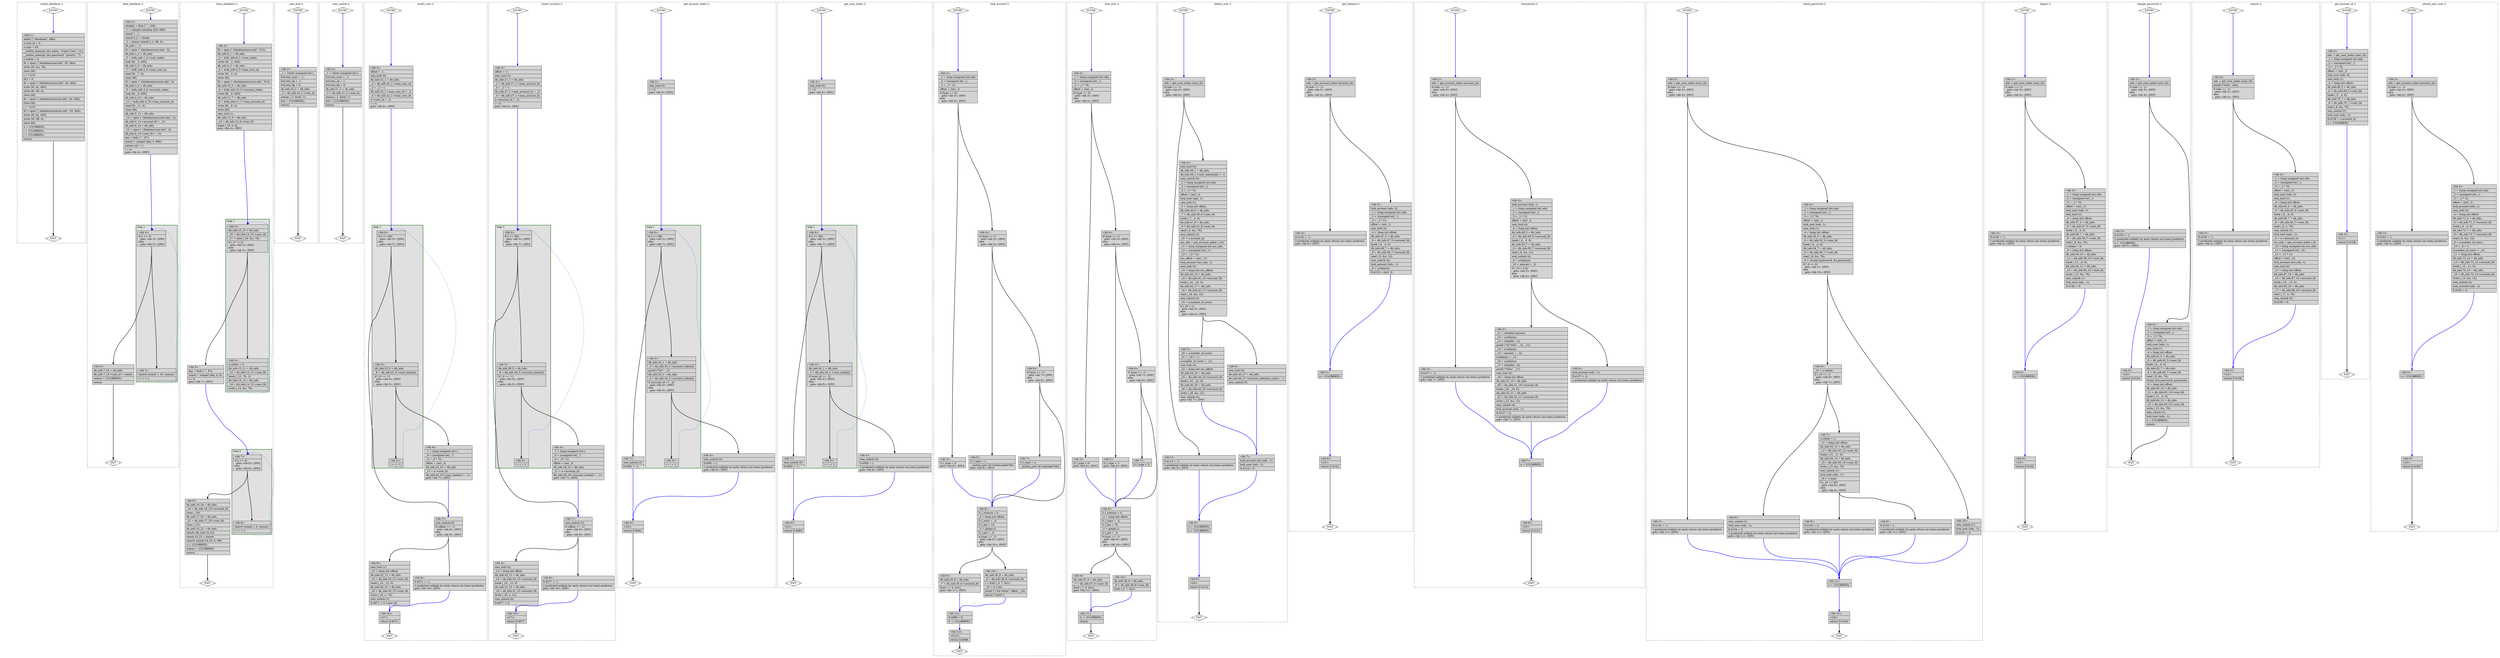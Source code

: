 digraph "database.c.012t.cfg" {
overlap=false;
subgraph "cluster_create_database" {
	style="dashed";
	color="black";
	label="create_database ()";
	fn_6_basic_block_0 [shape=Mdiamond,style=filled,fillcolor=white,label="ENTRY"];

	fn_6_basic_block_1 [shape=Mdiamond,style=filled,fillcolor=white,label="EXIT"];

	fn_6_basic_block_2 [shape=record,style=filled,fillcolor=lightgrey,label="{\<bb\ 2\>:\l\
|mkdir\ (\"./database\",\ 484);\l\
|u.user_id\ =\ 0;\l\
|u.type\ =\ 65;\l\
|__builtin_memcpy\ (&u.name,\ \"Super\ User\",\ 11);\l\
|__builtin_memcpy\ (&u.password,\ \"qwerty\",\ 7);\l\
|u.online\ =\ 0;\l\
|fd\ =\ open\ (\"./database/user.dat\",\ 65,\ 484);\l\
|write\ (fd,\ &u,\ 76);\l\
|close\ (fd);\l\
|i\ =\ *.LC0;\l\
|i[0]\ =\ 0;\l\
|fd\ =\ open\ (\"./database/user.ndx\",\ 65,\ 484);\l\
|write\ (fd,\ &i,\ 400);\l\
|write\ (fd,\ 0B,\ 4);\l\
|close\ (fd);\l\
|fd\ =\ open\ (\"./database/account.dat\",\ 64,\ 484);\l\
|close\ (fd);\l\
|j\ =\ *.LC0;\l\
|fd\ =\ open\ (\"./database/account.ndx\",\ 65,\ 484);\l\
|write\ (fd,\ &j,\ 400);\l\
|write\ (fd,\ 0B,\ 4);\l\
|close\ (fd);\l\
|u\ =\ \{CLOBBER\};\l\
|i\ =\ \{CLOBBER\};\l\
|j\ =\ \{CLOBBER\};\l\
|return;\l\
}"];

	fn_6_basic_block_0:s -> fn_6_basic_block_2:n [style="solid,bold",color=blue,weight=100,constraint=true];
	fn_6_basic_block_2:s -> fn_6_basic_block_1:n [style="solid,bold",color=black,weight=10,constraint=true];
	fn_6_basic_block_0:s -> fn_6_basic_block_1:n [style="invis",constraint=true];
}
subgraph "cluster_load_database" {
	style="dashed";
	color="black";
	label="load_database ()";
	subgraph cluster_7_1 {
	style="filled";
	color="darkgreen";
	fillcolor="grey88";
	label="loop 1";
	labeljust=l;
	penwidth=2;
	fn_7_basic_block_4 [shape=record,style=filled,fillcolor=lightgrey,label="{\<bb\ 4\>:\l\
|if\ (i\ \<=\ 3)\l\
\ \ goto\ \<bb\ 3\>;\ [INV]\l\
else\l\
\ \ goto\ \<bb\ 5\>;\ [INV]\l\
}"];

	fn_7_basic_block_3 [shape=record,style=filled,fillcolor=lightgrey,label="{\<bb\ 3\>:\l\
|semctl\ (semid,\ i,\ 16,\ semun);\l\
|i\ =\ i\ +\ 1;\l\
}"];

	}
	fn_7_basic_block_0 [shape=Mdiamond,style=filled,fillcolor=white,label="ENTRY"];

	fn_7_basic_block_1 [shape=Mdiamond,style=filled,fillcolor=white,label="EXIT"];

	fn_7_basic_block_2 [shape=record,style=filled,fillcolor=lightgrey,label="{\<bb\ 2\>:\l\
|shmkey\ =\ ftok\ (\".\",\ 109);\l\
|_1\ =\ shmget\ (shmkey,\ 820,\ 996);\l\
|shmid\ =\ _1;\l\
|shmid.0_2\ =\ shmid;\l\
|_3\ =\ shmat\ (shmid.0_2,\ 0B,\ 0);\l\
|db_info\ =\ _3;\l\
|fd\ =\ open\ (\"./database/user.ndx\",\ 0);\l\
|db_info.1_4\ =\ db_info;\l\
|_5\ =\ &db_info.1_4-\>user_index;\l\
|read\ (fd,\ _5,\ 400);\l\
|db_info.2_6\ =\ db_info;\l\
|_7\ =\ &db_info.2_6-\>max_user_id;\l\
|read\ (fd,\ _7,\ 4);\l\
|close\ (fd);\l\
|fd\ =\ open\ (\"./database/account.ndx\",\ 0);\l\
|db_info.3_8\ =\ db_info;\l\
|_9\ =\ &db_info.3_8-\>account_index;\l\
|read\ (fd,\ _9,\ 400);\l\
|db_info.4_10\ =\ db_info;\l\
|_11\ =\ &db_info.4_10-\>max_account_id;\l\
|read\ (fd,\ _11,\ 4);\l\
|close\ (fd);\l\
|db_info.5_12\ =\ db_info;\l\
|_13\ =\ open\ (\"./database/account.dat\",\ 2);\l\
|db_info.5_12-\>account_fd\ =\ _13;\l\
|db_info.6_14\ =\ db_info;\l\
|_15\ =\ open\ (\"./database/user.dat\",\ 2);\l\
|db_info.6_14-\>user_fd\ =\ _15;\l\
|key\ =\ ftok\ (\".\",\ 97);\l\
|semid\ =\ semget\ (key,\ 4,\ 996);\l\
|semun.val\ =\ 1;\l\
|i\ =\ 0;\l\
goto\ \<bb\ 4\>;\ [INV]\l\
}"];

	fn_7_basic_block_5 [shape=record,style=filled,fillcolor=lightgrey,label="{\<bb\ 5\>:\l\
|db_info.7_16\ =\ db_info;\l\
|db_info.7_16-\>sem_id\ =\ semid;\l\
|semun\ =\ \{CLOBBER\};\l\
|return;\l\
}"];

	fn_7_basic_block_0:s -> fn_7_basic_block_2:n [style="solid,bold",color=blue,weight=100,constraint=true];
	fn_7_basic_block_2:s -> fn_7_basic_block_4:n [style="solid,bold",color=blue,weight=100,constraint=true];
	fn_7_basic_block_3:s -> fn_7_basic_block_4:n [style="dotted,bold",color=blue,weight=10,constraint=false];
	fn_7_basic_block_4:s -> fn_7_basic_block_3:n [style="solid,bold",color=black,weight=10,constraint=true];
	fn_7_basic_block_4:s -> fn_7_basic_block_5:n [style="solid,bold",color=black,weight=10,constraint=true];
	fn_7_basic_block_5:s -> fn_7_basic_block_1:n [style="solid,bold",color=black,weight=10,constraint=true];
	fn_7_basic_block_0:s -> fn_7_basic_block_1:n [style="invis",constraint=true];
}
subgraph "cluster_close_database" {
	style="dashed";
	color="black";
	label="close_database ()";
	subgraph cluster_8_2 {
	style="filled";
	color="darkgreen";
	fillcolor="grey88";
	label="loop 2";
	labeljust=l;
	penwidth=2;
	fn_8_basic_block_7 [shape=record,style=filled,fillcolor=lightgrey,label="{\<bb\ 7\>:\l\
|if\ (i\ \<=\ 3)\l\
\ \ goto\ \<bb\ 6\>;\ [INV]\l\
else\l\
\ \ goto\ \<bb\ 8\>;\ [INV]\l\
}"];

	fn_8_basic_block_6 [shape=record,style=filled,fillcolor=lightgrey,label="{\<bb\ 6\>:\l\
|semctl\ (semid,\ i,\ 0,\ semun);\l\
|i\ =\ i\ +\ 1;\l\
}"];

	}
	subgraph cluster_8_1 {
	style="filled";
	color="darkgreen";
	fillcolor="grey88";
	label="loop 1";
	labeljust=l;
	penwidth=2;
	fn_8_basic_block_4 [shape=record,style=filled,fillcolor=lightgrey,label="{\<bb\ 4\>:\l\
|db_info.15_15\ =\ db_info;\l\
|_16\ =\ db_info.15_15-\>user_fd;\l\
|_17\ =\ read\ (_16,\ &u,\ 76);\l\
|if\ (_17\ !=\ 0)\l\
\ \ goto\ \<bb\ 3\>;\ [INV]\l\
else\l\
\ \ goto\ \<bb\ 5\>;\ [INV]\l\
}"];

	fn_8_basic_block_3 [shape=record,style=filled,fillcolor=lightgrey,label="{\<bb\ 3\>:\l\
|u.online\ =\ 0;\l\
|db_info.13_11\ =\ db_info;\l\
|_12\ =\ db_info.13_11-\>user_fd;\l\
|lseek\ (_12,\ -76,\ 1);\l\
|db_info.14_13\ =\ db_info;\l\
|_14\ =\ db_info.14_13-\>user_fd;\l\
|write\ (_14,\ &u,\ 76);\l\
}"];

	}
	fn_8_basic_block_0 [shape=Mdiamond,style=filled,fillcolor=white,label="ENTRY"];

	fn_8_basic_block_1 [shape=Mdiamond,style=filled,fillcolor=white,label="EXIT"];

	fn_8_basic_block_2 [shape=record,style=filled,fillcolor=lightgrey,label="{\<bb\ 2\>:\l\
|fd\ =\ open\ (\"./database/user.ndx\",\ 513);\l\
|db_info.8_1\ =\ db_info;\l\
|_2\ =\ &db_info.8_1-\>user_index;\l\
|write\ (fd,\ _2,\ 400);\l\
|db_info.9_3\ =\ db_info;\l\
|_4\ =\ &db_info.9_3-\>max_user_id;\l\
|write\ (fd,\ _4,\ 4);\l\
|close\ (fd);\l\
|fd\ =\ open\ (\"./database/account.ndx\",\ 513);\l\
|db_info.10_5\ =\ db_info;\l\
|_6\ =\ &db_info.10_5-\>account_index;\l\
|write\ (fd,\ _6,\ 400);\l\
|db_info.11_7\ =\ db_info;\l\
|_8\ =\ &db_info.11_7-\>max_account_id;\l\
|write\ (fd,\ _8,\ 4);\l\
|close\ (fd);\l\
|sem_lock\ (1);\l\
|db_info.12_9\ =\ db_info;\l\
|_10\ =\ db_info.12_9-\>user_fd;\l\
|lseek\ (_10,\ 0,\ 0);\l\
goto\ \<bb\ 4\>;\ [INV]\l\
}"];

	fn_8_basic_block_5 [shape=record,style=filled,fillcolor=lightgrey,label="{\<bb\ 5\>:\l\
|key\ =\ ftok\ (\".\",\ 97);\l\
|semid\ =\ semget\ (key,\ 4,\ 0);\l\
|i\ =\ 0;\l\
goto\ \<bb\ 7\>;\ [INV]\l\
}"];

	fn_8_basic_block_8 [shape=record,style=filled,fillcolor=lightgrey,label="{\<bb\ 8\>:\l\
|db_info.16_18\ =\ db_info;\l\
|_19\ =\ db_info.16_18-\>account_fd;\l\
|close\ (_19);\l\
|db_info.17_20\ =\ db_info;\l\
|_21\ =\ db_info.17_20-\>user_fd;\l\
|close\ (_21);\l\
|db_info.18_22\ =\ db_info;\l\
|shmdt\ (db_info.18_22);\l\
|shmid.19_23\ =\ shmid;\l\
|shmctl\ (shmid.19_23,\ 0,\ 0B);\l\
|u\ =\ \{CLOBBER\};\l\
|semun\ =\ \{CLOBBER\};\l\
|return;\l\
}"];

	fn_8_basic_block_0:s -> fn_8_basic_block_2:n [style="solid,bold",color=blue,weight=100,constraint=true];
	fn_8_basic_block_2:s -> fn_8_basic_block_4:n [style="solid,bold",color=blue,weight=100,constraint=true];
	fn_8_basic_block_3:s -> fn_8_basic_block_4:n [style="dotted,bold",color=blue,weight=10,constraint=false];
	fn_8_basic_block_4:s -> fn_8_basic_block_3:n [style="solid,bold",color=black,weight=10,constraint=true];
	fn_8_basic_block_4:s -> fn_8_basic_block_5:n [style="solid,bold",color=black,weight=10,constraint=true];
	fn_8_basic_block_5:s -> fn_8_basic_block_7:n [style="solid,bold",color=blue,weight=100,constraint=true];
	fn_8_basic_block_6:s -> fn_8_basic_block_7:n [style="dotted,bold",color=blue,weight=10,constraint=false];
	fn_8_basic_block_7:s -> fn_8_basic_block_6:n [style="solid,bold",color=black,weight=10,constraint=true];
	fn_8_basic_block_7:s -> fn_8_basic_block_8:n [style="solid,bold",color=black,weight=10,constraint=true];
	fn_8_basic_block_8:s -> fn_8_basic_block_1:n [style="solid,bold",color=black,weight=10,constraint=true];
	fn_8_basic_block_0:s -> fn_8_basic_block_1:n [style="invis",constraint=true];
}
subgraph "cluster_sem_lock" {
	style="dashed";
	color="black";
	label="sem_lock ()";
	fn_9_basic_block_0 [shape=Mdiamond,style=filled,fillcolor=white,label="ENTRY"];

	fn_9_basic_block_1 [shape=Mdiamond,style=filled,fillcolor=white,label="EXIT"];

	fn_9_basic_block_2 [shape=record,style=filled,fillcolor=lightgrey,label="{\<bb\ 2\>:\l\
|_1\ =\ (short\ unsigned\ int)\ i;\l\
|buf.sem_num\ =\ _1;\l\
|buf.sem_op\ =\ -1;\l\
|buf.sem_flg\ =\ 0;\l\
|db_info.20_2\ =\ db_info;\l\
|_3\ =\ db_info.20_2-\>sem_id;\l\
|semop\ (_3,\ &buf,\ 1);\l\
|buf\ =\ \{CLOBBER\};\l\
|return;\l\
}"];

	fn_9_basic_block_0:s -> fn_9_basic_block_2:n [style="solid,bold",color=blue,weight=100,constraint=true];
	fn_9_basic_block_2:s -> fn_9_basic_block_1:n [style="solid,bold",color=black,weight=10,constraint=true];
	fn_9_basic_block_0:s -> fn_9_basic_block_1:n [style="invis",constraint=true];
}
subgraph "cluster_sem_unlock" {
	style="dashed";
	color="black";
	label="sem_unlock ()";
	fn_10_basic_block_0 [shape=Mdiamond,style=filled,fillcolor=white,label="ENTRY"];

	fn_10_basic_block_1 [shape=Mdiamond,style=filled,fillcolor=white,label="EXIT"];

	fn_10_basic_block_2 [shape=record,style=filled,fillcolor=lightgrey,label="{\<bb\ 2\>:\l\
|_1\ =\ (short\ unsigned\ int)\ i;\l\
|buf.sem_num\ =\ _1;\l\
|buf.sem_op\ =\ 1;\l\
|buf.sem_flg\ =\ 0;\l\
|db_info.21_2\ =\ db_info;\l\
|_3\ =\ db_info.21_2-\>sem_id;\l\
|semop\ (_3,\ &buf,\ 1);\l\
|buf\ =\ \{CLOBBER\};\l\
|return;\l\
}"];

	fn_10_basic_block_0:s -> fn_10_basic_block_2:n [style="solid,bold",color=blue,weight=100,constraint=true];
	fn_10_basic_block_2:s -> fn_10_basic_block_1:n [style="solid,bold",color=black,weight=10,constraint=true];
	fn_10_basic_block_0:s -> fn_10_basic_block_1:n [style="invis",constraint=true];
}
subgraph "cluster_insert_user" {
	style="dashed";
	color="black";
	label="insert_user ()";
	subgraph cluster_11_1 {
	style="filled";
	color="darkgreen";
	fillcolor="grey88";
	label="loop 1";
	labeljust=l;
	penwidth=2;
	fn_11_basic_block_6 [shape=record,style=filled,fillcolor=lightgrey,label="{\<bb\ 6\>:\l\
|if\ (i\ \<=\ 99)\l\
\ \ goto\ \<bb\ 3\>;\ [INV]\l\
else\l\
\ \ goto\ \<bb\ 7\>;\ [INV]\l\
}"];

	fn_11_basic_block_3 [shape=record,style=filled,fillcolor=lightgrey,label="{\<bb\ 3\>:\l\
|db_info.23_5\ =\ db_info;\l\
|_6\ =\ db_info.23_5-\>user_index[i];\l\
|if\ (_6\ ==\ -1)\l\
\ \ goto\ \<bb\ 4\>;\ [INV]\l\
else\l\
\ \ goto\ \<bb\ 5\>;\ [INV]\l\
}"];

	fn_11_basic_block_5 [shape=record,style=filled,fillcolor=lightgrey,label="{\<bb\ 5\>:\l\
|i\ =\ i\ +\ 1;\l\
}"];

	}
	fn_11_basic_block_0 [shape=Mdiamond,style=filled,fillcolor=white,label="ENTRY"];

	fn_11_basic_block_1 [shape=Mdiamond,style=filled,fillcolor=white,label="EXIT"];

	fn_11_basic_block_2 [shape=record,style=filled,fillcolor=lightgrey,label="{\<bb\ 2\>:\l\
|offset\ =\ -1;\l\
|sem_lock\ (0);\l\
|db_info.22_1\ =\ db_info;\l\
|_2\ =\ db_info.22_1-\>max_user_id;\l\
|_3\ =\ _2\ +\ 1;\l\
|db_info.22_1-\>max_user_id\ =\ _3;\l\
|_4\ =\ db_info.22_1-\>max_user_id;\l\
|u-\>user_id\ =\ _4;\l\
|i\ =\ 0;\l\
goto\ \<bb\ 6\>;\ [INV]\l\
}"];

	fn_11_basic_block_4 [shape=record,style=filled,fillcolor=lightgrey,label="{\<bb\ 4\>:\l\
|_7\ =\ (long\ unsigned\ int)\ i;\l\
|_8\ =\ (unsigned\ int)\ _7;\l\
|_9\ =\ _8\ *\ 76;\l\
|offset\ =\ (int)\ _9;\l\
|db_info.24_10\ =\ db_info;\l\
|_11\ =\ u-\>user_id;\l\
|db_info.24_10-\>user_index[i]\ =\ _11;\l\
goto\ \<bb\ 7\>;\ [INV]\l\
}"];

	fn_11_basic_block_7 [shape=record,style=filled,fillcolor=lightgrey,label="{\<bb\ 7\>:\l\
|sem_unlock\ (0);\l\
|if\ (offset\ ==\ -1)\l\
\ \ goto\ \<bb\ 8\>;\ [INV]\l\
else\l\
\ \ goto\ \<bb\ 9\>;\ [INV]\l\
}"];

	fn_11_basic_block_8 [shape=record,style=filled,fillcolor=lightgrey,label="{\<bb\ 8\>:\l\
|D.4071\ =\ -1;\l\
|//\ predicted\ unlikely\ by\ early\ return\ (on\ trees)\ predictor.\l\
goto\ \<bb\ 10\>;\ [INV]\l\
}"];

	fn_11_basic_block_9 [shape=record,style=filled,fillcolor=lightgrey,label="{\<bb\ 9\>:\l\
|sem_lock\ (1);\l\
|_12\ =\ (long\ int)\ offset;\l\
|db_info.25_13\ =\ db_info;\l\
|_14\ =\ db_info.25_13-\>user_fd;\l\
|lseek\ (_14,\ _12,\ 0);\l\
|db_info.26_15\ =\ db_info;\l\
|_16\ =\ db_info.26_15-\>user_fd;\l\
|write\ (_16,\ u,\ 76);\l\
|sem_unlock\ (1);\l\
|D.4071\ =\ u-\>user_id;\l\
}"];

	fn_11_basic_block_10 [shape=record,style=filled,fillcolor=lightgrey,label="{\<bb\ 10\>:\l\
|\<L7\>:\l\
|return\ D.4071;\l\
}"];

	fn_11_basic_block_0:s -> fn_11_basic_block_2:n [style="solid,bold",color=blue,weight=100,constraint=true];
	fn_11_basic_block_2:s -> fn_11_basic_block_6:n [style="solid,bold",color=blue,weight=100,constraint=true];
	fn_11_basic_block_3:s -> fn_11_basic_block_4:n [style="solid,bold",color=black,weight=10,constraint=true];
	fn_11_basic_block_3:s -> fn_11_basic_block_5:n [style="solid,bold",color=black,weight=10,constraint=true];
	fn_11_basic_block_4:s -> fn_11_basic_block_7:n [style="solid,bold",color=blue,weight=100,constraint=true];
	fn_11_basic_block_5:s -> fn_11_basic_block_6:n [style="dotted,bold",color=blue,weight=10,constraint=false];
	fn_11_basic_block_6:s -> fn_11_basic_block_3:n [style="solid,bold",color=black,weight=10,constraint=true];
	fn_11_basic_block_6:s -> fn_11_basic_block_7:n [style="solid,bold",color=black,weight=10,constraint=true];
	fn_11_basic_block_7:s -> fn_11_basic_block_8:n [style="solid,bold",color=black,weight=10,constraint=true];
	fn_11_basic_block_7:s -> fn_11_basic_block_9:n [style="solid,bold",color=black,weight=10,constraint=true];
	fn_11_basic_block_8:s -> fn_11_basic_block_10:n [style="solid,bold",color=blue,weight=100,constraint=true];
	fn_11_basic_block_9:s -> fn_11_basic_block_10:n [style="solid,bold",color=blue,weight=100,constraint=true];
	fn_11_basic_block_10:s -> fn_11_basic_block_1:n [style="solid,bold",color=black,weight=10,constraint=true];
	fn_11_basic_block_0:s -> fn_11_basic_block_1:n [style="invis",constraint=true];
}
subgraph "cluster_insert_account" {
	style="dashed";
	color="black";
	label="insert_account ()";
	subgraph cluster_12_1 {
	style="filled";
	color="darkgreen";
	fillcolor="grey88";
	label="loop 1";
	labeljust=l;
	penwidth=2;
	fn_12_basic_block_6 [shape=record,style=filled,fillcolor=lightgrey,label="{\<bb\ 6\>:\l\
|if\ (i\ \<=\ 99)\l\
\ \ goto\ \<bb\ 3\>;\ [INV]\l\
else\l\
\ \ goto\ \<bb\ 7\>;\ [INV]\l\
}"];

	fn_12_basic_block_3 [shape=record,style=filled,fillcolor=lightgrey,label="{\<bb\ 3\>:\l\
|db_info.28_5\ =\ db_info;\l\
|_6\ =\ db_info.28_5-\>account_index[i];\l\
|if\ (_6\ ==\ -1)\l\
\ \ goto\ \<bb\ 4\>;\ [INV]\l\
else\l\
\ \ goto\ \<bb\ 5\>;\ [INV]\l\
}"];

	fn_12_basic_block_5 [shape=record,style=filled,fillcolor=lightgrey,label="{\<bb\ 5\>:\l\
|i\ =\ i\ +\ 1;\l\
}"];

	}
	fn_12_basic_block_0 [shape=Mdiamond,style=filled,fillcolor=white,label="ENTRY"];

	fn_12_basic_block_1 [shape=Mdiamond,style=filled,fillcolor=white,label="EXIT"];

	fn_12_basic_block_2 [shape=record,style=filled,fillcolor=lightgrey,label="{\<bb\ 2\>:\l\
|offset\ =\ -1;\l\
|sem_lock\ (3);\l\
|db_info.27_1\ =\ db_info;\l\
|_2\ =\ db_info.27_1-\>max_account_id;\l\
|_3\ =\ _2\ +\ 1;\l\
|db_info.27_1-\>max_account_id\ =\ _3;\l\
|_4\ =\ db_info.27_1-\>max_account_id;\l\
|a-\>account_id\ =\ _4;\l\
|i\ =\ 0;\l\
goto\ \<bb\ 6\>;\ [INV]\l\
}"];

	fn_12_basic_block_4 [shape=record,style=filled,fillcolor=lightgrey,label="{\<bb\ 4\>:\l\
|_7\ =\ (long\ unsigned\ int)\ i;\l\
|_8\ =\ (unsigned\ int)\ _7;\l\
|_9\ =\ _8\ *\ 12;\l\
|offset\ =\ (int)\ _9;\l\
|db_info.29_10\ =\ db_info;\l\
|_11\ =\ a-\>account_id;\l\
|db_info.29_10-\>account_index[i]\ =\ _11;\l\
goto\ \<bb\ 7\>;\ [INV]\l\
}"];

	fn_12_basic_block_7 [shape=record,style=filled,fillcolor=lightgrey,label="{\<bb\ 7\>:\l\
|sem_unlock\ (3);\l\
|if\ (offset\ ==\ -1)\l\
\ \ goto\ \<bb\ 8\>;\ [INV]\l\
else\l\
\ \ goto\ \<bb\ 9\>;\ [INV]\l\
}"];

	fn_12_basic_block_8 [shape=record,style=filled,fillcolor=lightgrey,label="{\<bb\ 8\>:\l\
|D.4077\ =\ -1;\l\
|//\ predicted\ unlikely\ by\ early\ return\ (on\ trees)\ predictor.\l\
goto\ \<bb\ 10\>;\ [INV]\l\
}"];

	fn_12_basic_block_9 [shape=record,style=filled,fillcolor=lightgrey,label="{\<bb\ 9\>:\l\
|sem_lock\ (4);\l\
|_12\ =\ (long\ int)\ offset;\l\
|db_info.30_13\ =\ db_info;\l\
|_14\ =\ db_info.30_13-\>account_fd;\l\
|lseek\ (_14,\ _12,\ 0);\l\
|db_info.31_15\ =\ db_info;\l\
|_16\ =\ db_info.31_15-\>account_fd;\l\
|write\ (_16,\ a,\ 12);\l\
|sem_unlock\ (4);\l\
|D.4077\ =\ 0;\l\
}"];

	fn_12_basic_block_10 [shape=record,style=filled,fillcolor=lightgrey,label="{\<bb\ 10\>:\l\
|\<L7\>:\l\
|return\ D.4077;\l\
}"];

	fn_12_basic_block_0:s -> fn_12_basic_block_2:n [style="solid,bold",color=blue,weight=100,constraint=true];
	fn_12_basic_block_2:s -> fn_12_basic_block_6:n [style="solid,bold",color=blue,weight=100,constraint=true];
	fn_12_basic_block_3:s -> fn_12_basic_block_4:n [style="solid,bold",color=black,weight=10,constraint=true];
	fn_12_basic_block_3:s -> fn_12_basic_block_5:n [style="solid,bold",color=black,weight=10,constraint=true];
	fn_12_basic_block_4:s -> fn_12_basic_block_7:n [style="solid,bold",color=blue,weight=100,constraint=true];
	fn_12_basic_block_5:s -> fn_12_basic_block_6:n [style="dotted,bold",color=blue,weight=10,constraint=false];
	fn_12_basic_block_6:s -> fn_12_basic_block_3:n [style="solid,bold",color=black,weight=10,constraint=true];
	fn_12_basic_block_6:s -> fn_12_basic_block_7:n [style="solid,bold",color=black,weight=10,constraint=true];
	fn_12_basic_block_7:s -> fn_12_basic_block_8:n [style="solid,bold",color=black,weight=10,constraint=true];
	fn_12_basic_block_7:s -> fn_12_basic_block_9:n [style="solid,bold",color=black,weight=10,constraint=true];
	fn_12_basic_block_8:s -> fn_12_basic_block_10:n [style="solid,bold",color=blue,weight=100,constraint=true];
	fn_12_basic_block_9:s -> fn_12_basic_block_10:n [style="solid,bold",color=blue,weight=100,constraint=true];
	fn_12_basic_block_10:s -> fn_12_basic_block_1:n [style="solid,bold",color=black,weight=10,constraint=true];
	fn_12_basic_block_0:s -> fn_12_basic_block_1:n [style="invis",constraint=true];
}
subgraph "cluster_get_account_index" {
	style="dashed";
	color="black";
	label="get_account_index ()";
	subgraph cluster_13_1 {
	style="filled";
	color="darkgreen";
	fillcolor="grey88";
	label="loop 1";
	labeljust=l;
	penwidth=2;
	fn_13_basic_block_6 [shape=record,style=filled,fillcolor=lightgrey,label="{\<bb\ 6\>:\l\
|if\ (i\ \<=\ 99)\l\
\ \ goto\ \<bb\ 3\>;\ [INV]\l\
else\l\
\ \ goto\ \<bb\ 7\>;\ [INV]\l\
}"];

	fn_13_basic_block_3 [shape=record,style=filled,fillcolor=lightgrey,label="{\<bb\ 3\>:\l\
|db_info.32_1\ =\ db_info;\l\
|_2\ =\ db_info.32_1-\>account_index[i];\l\
|printf\ (\"%d\ \",\ _2);\l\
|db_info.33_3\ =\ db_info;\l\
|_4\ =\ db_info.33_3-\>account_index[i];\l\
|if\ (account_id\ ==\ _4)\l\
\ \ goto\ \<bb\ 4\>;\ [INV]\l\
else\l\
\ \ goto\ \<bb\ 5\>;\ [INV]\l\
}"];

	fn_13_basic_block_5 [shape=record,style=filled,fillcolor=lightgrey,label="{\<bb\ 5\>:\l\
|i\ =\ i\ +\ 1;\l\
}"];

	}
	fn_13_basic_block_0 [shape=Mdiamond,style=filled,fillcolor=white,label="ENTRY"];

	fn_13_basic_block_1 [shape=Mdiamond,style=filled,fillcolor=white,label="EXIT"];

	fn_13_basic_block_2 [shape=record,style=filled,fillcolor=lightgrey,label="{\<bb\ 2\>:\l\
|sem_lock\ (3);\l\
|i\ =\ 0;\l\
goto\ \<bb\ 6\>;\ [INV]\l\
}"];

	fn_13_basic_block_4 [shape=record,style=filled,fillcolor=lightgrey,label="{\<bb\ 4\>:\l\
|sem_unlock\ (3);\l\
|D.4081\ =\ i;\l\
|//\ predicted\ unlikely\ by\ early\ return\ (on\ trees)\ predictor.\l\
goto\ \<bb\ 8\>;\ [INV]\l\
}"];

	fn_13_basic_block_7 [shape=record,style=filled,fillcolor=lightgrey,label="{\<bb\ 7\>:\l\
|sem_unlock\ (3);\l\
|D.4081\ =\ -1;\l\
}"];

	fn_13_basic_block_8 [shape=record,style=filled,fillcolor=lightgrey,label="{\<bb\ 8\>:\l\
|\<L5\>:\l\
|return\ D.4081;\l\
}"];

	fn_13_basic_block_0:s -> fn_13_basic_block_2:n [style="solid,bold",color=blue,weight=100,constraint=true];
	fn_13_basic_block_2:s -> fn_13_basic_block_6:n [style="solid,bold",color=blue,weight=100,constraint=true];
	fn_13_basic_block_3:s -> fn_13_basic_block_4:n [style="solid,bold",color=black,weight=10,constraint=true];
	fn_13_basic_block_3:s -> fn_13_basic_block_5:n [style="solid,bold",color=black,weight=10,constraint=true];
	fn_13_basic_block_4:s -> fn_13_basic_block_8:n [style="solid,bold",color=blue,weight=100,constraint=true];
	fn_13_basic_block_5:s -> fn_13_basic_block_6:n [style="dotted,bold",color=blue,weight=10,constraint=false];
	fn_13_basic_block_6:s -> fn_13_basic_block_3:n [style="solid,bold",color=black,weight=10,constraint=true];
	fn_13_basic_block_6:s -> fn_13_basic_block_7:n [style="solid,bold",color=black,weight=10,constraint=true];
	fn_13_basic_block_7:s -> fn_13_basic_block_8:n [style="solid,bold",color=blue,weight=100,constraint=true];
	fn_13_basic_block_8:s -> fn_13_basic_block_1:n [style="solid,bold",color=black,weight=10,constraint=true];
	fn_13_basic_block_0:s -> fn_13_basic_block_1:n [style="invis",constraint=true];
}
subgraph "cluster_get_user_index" {
	style="dashed";
	color="black";
	label="get_user_index ()";
	subgraph cluster_14_1 {
	style="filled";
	color="darkgreen";
	fillcolor="grey88";
	label="loop 1";
	labeljust=l;
	penwidth=2;
	fn_14_basic_block_6 [shape=record,style=filled,fillcolor=lightgrey,label="{\<bb\ 6\>:\l\
|if\ (i\ \<=\ 99)\l\
\ \ goto\ \<bb\ 3\>;\ [INV]\l\
else\l\
\ \ goto\ \<bb\ 7\>;\ [INV]\l\
}"];

	fn_14_basic_block_3 [shape=record,style=filled,fillcolor=lightgrey,label="{\<bb\ 3\>:\l\
|db_info.34_1\ =\ db_info;\l\
|_2\ =\ db_info.34_1-\>user_index[i];\l\
|if\ (user_id\ ==\ _2)\l\
\ \ goto\ \<bb\ 4\>;\ [INV]\l\
else\l\
\ \ goto\ \<bb\ 5\>;\ [INV]\l\
}"];

	fn_14_basic_block_5 [shape=record,style=filled,fillcolor=lightgrey,label="{\<bb\ 5\>:\l\
|i\ =\ i\ +\ 1;\l\
}"];

	}
	fn_14_basic_block_0 [shape=Mdiamond,style=filled,fillcolor=white,label="ENTRY"];

	fn_14_basic_block_1 [shape=Mdiamond,style=filled,fillcolor=white,label="EXIT"];

	fn_14_basic_block_2 [shape=record,style=filled,fillcolor=lightgrey,label="{\<bb\ 2\>:\l\
|sem_lock\ (0);\l\
|i\ =\ 0;\l\
goto\ \<bb\ 6\>;\ [INV]\l\
}"];

	fn_14_basic_block_4 [shape=record,style=filled,fillcolor=lightgrey,label="{\<bb\ 4\>:\l\
|sem_unlock\ (0);\l\
|D.4085\ =\ i;\l\
|//\ predicted\ unlikely\ by\ early\ return\ (on\ trees)\ predictor.\l\
goto\ \<bb\ 8\>;\ [INV]\l\
}"];

	fn_14_basic_block_7 [shape=record,style=filled,fillcolor=lightgrey,label="{\<bb\ 7\>:\l\
|sem_unlock\ (0);\l\
|D.4085\ =\ -1;\l\
}"];

	fn_14_basic_block_8 [shape=record,style=filled,fillcolor=lightgrey,label="{\<bb\ 8\>:\l\
|\<L5\>:\l\
|return\ D.4085;\l\
}"];

	fn_14_basic_block_0:s -> fn_14_basic_block_2:n [style="solid,bold",color=blue,weight=100,constraint=true];
	fn_14_basic_block_2:s -> fn_14_basic_block_6:n [style="solid,bold",color=blue,weight=100,constraint=true];
	fn_14_basic_block_3:s -> fn_14_basic_block_4:n [style="solid,bold",color=black,weight=10,constraint=true];
	fn_14_basic_block_3:s -> fn_14_basic_block_5:n [style="solid,bold",color=black,weight=10,constraint=true];
	fn_14_basic_block_4:s -> fn_14_basic_block_8:n [style="solid,bold",color=blue,weight=100,constraint=true];
	fn_14_basic_block_5:s -> fn_14_basic_block_6:n [style="dotted,bold",color=blue,weight=10,constraint=false];
	fn_14_basic_block_6:s -> fn_14_basic_block_3:n [style="solid,bold",color=black,weight=10,constraint=true];
	fn_14_basic_block_6:s -> fn_14_basic_block_7:n [style="solid,bold",color=black,weight=10,constraint=true];
	fn_14_basic_block_7:s -> fn_14_basic_block_8:n [style="solid,bold",color=blue,weight=100,constraint=true];
	fn_14_basic_block_8:s -> fn_14_basic_block_1:n [style="solid,bold",color=black,weight=10,constraint=true];
	fn_14_basic_block_0:s -> fn_14_basic_block_1:n [style="invis",constraint=true];
}
subgraph "cluster_lock_account" {
	style="dashed";
	color="black";
	label="lock_account ()";
	fn_15_basic_block_0 [shape=Mdiamond,style=filled,fillcolor=white,label="ENTRY"];

	fn_15_basic_block_1 [shape=Mdiamond,style=filled,fillcolor=white,label="EXIT"];

	fn_15_basic_block_2 [shape=record,style=filled,fillcolor=lightgrey,label="{\<bb\ 2\>:\l\
|_1\ =\ (long\ unsigned\ int)\ ndx;\l\
|_2\ =\ (unsigned\ int)\ _1;\l\
|_3\ =\ _2\ *\ 12;\l\
|offset\ =\ (int)\ _3;\l\
|if\ (type\ ==\ 0)\l\
\ \ goto\ \<bb\ 3\>;\ [INV]\l\
else\l\
\ \ goto\ \<bb\ 4\>;\ [INV]\l\
}"];

	fn_15_basic_block_3 [shape=record,style=filled,fillcolor=lightgrey,label="{\<bb\ 3\>:\l\
|l1.l_type\ =\ 0;\l\
goto\ \<bb\ 8\>;\ [INV]\l\
}"];

	fn_15_basic_block_4 [shape=record,style=filled,fillcolor=lightgrey,label="{\<bb\ 4\>:\l\
|if\ (type\ ==\ 1)\l\
\ \ goto\ \<bb\ 5\>;\ [INV]\l\
else\l\
\ \ goto\ \<bb\ 6\>;\ [INV]\l\
}"];

	fn_15_basic_block_5 [shape=record,style=filled,fillcolor=lightgrey,label="{\<bb\ 5\>:\l\
|l1.l_type\ =\ 1;\l\
|__builtin_puts\ (&\"writeLocked\"[0]);\l\
goto\ \<bb\ 8\>;\ [INV]\l\
}"];

	fn_15_basic_block_6 [shape=record,style=filled,fillcolor=lightgrey,label="{\<bb\ 6\>:\l\
|if\ (type\ ==\ -1)\l\
\ \ goto\ \<bb\ 7\>;\ [INV]\l\
else\l\
\ \ goto\ \<bb\ 8\>;\ [INV]\l\
}"];

	fn_15_basic_block_7 [shape=record,style=filled,fillcolor=lightgrey,label="{\<bb\ 7\>:\l\
|l1.l_type\ =\ 2;\l\
|__builtin_puts\ (&\"unlocked\"[0]);\l\
}"];

	fn_15_basic_block_8 [shape=record,style=filled,fillcolor=lightgrey,label="{\<bb\ 8\>:\l\
|l1.l_whence\ =\ 0;\l\
|_4\ =\ (long\ int)\ offset;\l\
|l1.l_start\ =\ _4;\l\
|l1.l_len\ =\ 12;\l\
|_5\ =\ getpid\ ();\l\
|l1.l_pid\ =\ _5;\l\
|if\ (type\ ==\ -1)\l\
\ \ goto\ \<bb\ 9\>;\ [INV]\l\
else\l\
\ \ goto\ \<bb\ 10\>;\ [INV]\l\
}"];

	fn_15_basic_block_9 [shape=record,style=filled,fillcolor=lightgrey,label="{\<bb\ 9\>:\l\
|db_info.35_6\ =\ db_info;\l\
|_7\ =\ db_info.35_6-\>account_fd;\l\
|fcntl\ (_7,\ 6,\ &l1);\l\
goto\ \<bb\ 11\>;\ [INV]\l\
}"];

	fn_15_basic_block_10 [shape=record,style=filled,fillcolor=lightgrey,label="{\<bb\ 10\>:\l\
|db_info.36_8\ =\ db_info;\l\
|_9\ =\ db_info.36_8-\>account_fd;\l\
|i\ =\ fcntl\ (_9,\ 7,\ &l1);\l\
|_10\ =\ l1.l_len;\l\
|printf\ (\"i\ %d\ %ld\\n\",\ offset,\ _10);\l\
|perror\ (\"fcntl\");\l\
}"];

	fn_15_basic_block_11 [shape=record,style=filled,fillcolor=lightgrey,label="{\<bb\ 11\>:\l\
|D.4098\ =\ 0;\l\
|l1\ =\ \{CLOBBER\};\l\
}"];

	fn_15_basic_block_12 [shape=record,style=filled,fillcolor=lightgrey,label="{\<bb\ 12\>:\l\
|\<L12\>:\l\
|return\ D.4098;\l\
}"];

	fn_15_basic_block_0:s -> fn_15_basic_block_2:n [style="solid,bold",color=blue,weight=100,constraint=true];
	fn_15_basic_block_2:s -> fn_15_basic_block_3:n [style="solid,bold",color=black,weight=10,constraint=true];
	fn_15_basic_block_2:s -> fn_15_basic_block_4:n [style="solid,bold",color=black,weight=10,constraint=true];
	fn_15_basic_block_3:s -> fn_15_basic_block_8:n [style="solid,bold",color=blue,weight=100,constraint=true];
	fn_15_basic_block_4:s -> fn_15_basic_block_5:n [style="solid,bold",color=black,weight=10,constraint=true];
	fn_15_basic_block_4:s -> fn_15_basic_block_6:n [style="solid,bold",color=black,weight=10,constraint=true];
	fn_15_basic_block_5:s -> fn_15_basic_block_8:n [style="solid,bold",color=blue,weight=100,constraint=true];
	fn_15_basic_block_6:s -> fn_15_basic_block_7:n [style="solid,bold",color=black,weight=10,constraint=true];
	fn_15_basic_block_6:s -> fn_15_basic_block_8:n [style="solid,bold",color=black,weight=10,constraint=true];
	fn_15_basic_block_7:s -> fn_15_basic_block_8:n [style="solid,bold",color=blue,weight=100,constraint=true];
	fn_15_basic_block_8:s -> fn_15_basic_block_9:n [style="solid,bold",color=black,weight=10,constraint=true];
	fn_15_basic_block_8:s -> fn_15_basic_block_10:n [style="solid,bold",color=black,weight=10,constraint=true];
	fn_15_basic_block_9:s -> fn_15_basic_block_11:n [style="solid,bold",color=blue,weight=100,constraint=true];
	fn_15_basic_block_10:s -> fn_15_basic_block_11:n [style="solid,bold",color=blue,weight=100,constraint=true];
	fn_15_basic_block_11:s -> fn_15_basic_block_12:n [style="solid,bold",color=blue,weight=100,constraint=true];
	fn_15_basic_block_12:s -> fn_15_basic_block_1:n [style="solid,bold",color=black,weight=10,constraint=true];
	fn_15_basic_block_0:s -> fn_15_basic_block_1:n [style="invis",constraint=true];
}
subgraph "cluster_lock_user" {
	style="dashed";
	color="black";
	label="lock_user ()";
	fn_16_basic_block_0 [shape=Mdiamond,style=filled,fillcolor=white,label="ENTRY"];

	fn_16_basic_block_1 [shape=Mdiamond,style=filled,fillcolor=white,label="EXIT"];

	fn_16_basic_block_2 [shape=record,style=filled,fillcolor=lightgrey,label="{\<bb\ 2\>:\l\
|_1\ =\ (long\ unsigned\ int)\ ndx;\l\
|_2\ =\ (unsigned\ int)\ _1;\l\
|_3\ =\ _2\ *\ 76;\l\
|offset\ =\ (int)\ _3;\l\
|if\ (type\ ==\ 0)\l\
\ \ goto\ \<bb\ 3\>;\ [INV]\l\
else\l\
\ \ goto\ \<bb\ 4\>;\ [INV]\l\
}"];

	fn_16_basic_block_3 [shape=record,style=filled,fillcolor=lightgrey,label="{\<bb\ 3\>:\l\
|l1.l_type\ =\ 0;\l\
goto\ \<bb\ 8\>;\ [INV]\l\
}"];

	fn_16_basic_block_4 [shape=record,style=filled,fillcolor=lightgrey,label="{\<bb\ 4\>:\l\
|if\ (type\ ==\ 1)\l\
\ \ goto\ \<bb\ 5\>;\ [INV]\l\
else\l\
\ \ goto\ \<bb\ 6\>;\ [INV]\l\
}"];

	fn_16_basic_block_5 [shape=record,style=filled,fillcolor=lightgrey,label="{\<bb\ 5\>:\l\
|l1.l_type\ =\ 1;\l\
goto\ \<bb\ 8\>;\ [INV]\l\
}"];

	fn_16_basic_block_6 [shape=record,style=filled,fillcolor=lightgrey,label="{\<bb\ 6\>:\l\
|if\ (type\ ==\ -1)\l\
\ \ goto\ \<bb\ 7\>;\ [INV]\l\
else\l\
\ \ goto\ \<bb\ 8\>;\ [INV]\l\
}"];

	fn_16_basic_block_7 [shape=record,style=filled,fillcolor=lightgrey,label="{\<bb\ 7\>:\l\
|l1.l_type\ =\ 2;\l\
}"];

	fn_16_basic_block_8 [shape=record,style=filled,fillcolor=lightgrey,label="{\<bb\ 8\>:\l\
|l1.l_whence\ =\ 0;\l\
|_4\ =\ (long\ int)\ offset;\l\
|l1.l_start\ =\ _4;\l\
|l1.l_len\ =\ 76;\l\
|_5\ =\ getpid\ ();\l\
|l1.l_pid\ =\ _5;\l\
|if\ (type\ ==\ -1)\l\
\ \ goto\ \<bb\ 9\>;\ [INV]\l\
else\l\
\ \ goto\ \<bb\ 10\>;\ [INV]\l\
}"];

	fn_16_basic_block_9 [shape=record,style=filled,fillcolor=lightgrey,label="{\<bb\ 9\>:\l\
|db_info.37_6\ =\ db_info;\l\
|_7\ =\ db_info.37_6-\>user_fd;\l\
|fcntl\ (_7,\ 6,\ &l1);\l\
goto\ \<bb\ 11\>;\ [INV]\l\
}"];

	fn_16_basic_block_10 [shape=record,style=filled,fillcolor=lightgrey,label="{\<bb\ 10\>:\l\
|db_info.38_8\ =\ db_info;\l\
|_9\ =\ db_info.38_8-\>user_fd;\l\
|fcntl\ (_9,\ 7,\ &l1);\l\
}"];

	fn_16_basic_block_11 [shape=record,style=filled,fillcolor=lightgrey,label="{\<bb\ 11\>:\l\
|l1\ =\ \{CLOBBER\};\l\
|return;\l\
}"];

	fn_16_basic_block_0:s -> fn_16_basic_block_2:n [style="solid,bold",color=blue,weight=100,constraint=true];
	fn_16_basic_block_2:s -> fn_16_basic_block_3:n [style="solid,bold",color=black,weight=10,constraint=true];
	fn_16_basic_block_2:s -> fn_16_basic_block_4:n [style="solid,bold",color=black,weight=10,constraint=true];
	fn_16_basic_block_3:s -> fn_16_basic_block_8:n [style="solid,bold",color=blue,weight=100,constraint=true];
	fn_16_basic_block_4:s -> fn_16_basic_block_5:n [style="solid,bold",color=black,weight=10,constraint=true];
	fn_16_basic_block_4:s -> fn_16_basic_block_6:n [style="solid,bold",color=black,weight=10,constraint=true];
	fn_16_basic_block_5:s -> fn_16_basic_block_8:n [style="solid,bold",color=blue,weight=100,constraint=true];
	fn_16_basic_block_6:s -> fn_16_basic_block_7:n [style="solid,bold",color=black,weight=10,constraint=true];
	fn_16_basic_block_6:s -> fn_16_basic_block_8:n [style="solid,bold",color=black,weight=10,constraint=true];
	fn_16_basic_block_7:s -> fn_16_basic_block_8:n [style="solid,bold",color=blue,weight=100,constraint=true];
	fn_16_basic_block_8:s -> fn_16_basic_block_9:n [style="solid,bold",color=black,weight=10,constraint=true];
	fn_16_basic_block_8:s -> fn_16_basic_block_10:n [style="solid,bold",color=black,weight=10,constraint=true];
	fn_16_basic_block_9:s -> fn_16_basic_block_11:n [style="solid,bold",color=blue,weight=100,constraint=true];
	fn_16_basic_block_10:s -> fn_16_basic_block_11:n [style="solid,bold",color=blue,weight=100,constraint=true];
	fn_16_basic_block_11:s -> fn_16_basic_block_1:n [style="solid,bold",color=black,weight=10,constraint=true];
	fn_16_basic_block_0:s -> fn_16_basic_block_1:n [style="invis",constraint=true];
}
subgraph "cluster_delete_user" {
	style="dashed";
	color="black";
	label="delete_user ()";
	fn_17_basic_block_0 [shape=Mdiamond,style=filled,fillcolor=white,label="ENTRY"];

	fn_17_basic_block_1 [shape=Mdiamond,style=filled,fillcolor=white,label="EXIT"];

	fn_17_basic_block_2 [shape=record,style=filled,fillcolor=lightgrey,label="{\<bb\ 2\>:\l\
|ndx\ =\ get_user_index\ (user_id);\l\
|if\ (ndx\ ==\ -1)\l\
\ \ goto\ \<bb\ 3\>;\ [INV]\l\
else\l\
\ \ goto\ \<bb\ 4\>;\ [INV]\l\
}"];

	fn_17_basic_block_3 [shape=record,style=filled,fillcolor=lightgrey,label="{\<bb\ 3\>:\l\
|D.4114\ =\ -1;\l\
|//\ predicted\ unlikely\ by\ early\ return\ (on\ trees)\ predictor.\l\
goto\ \<bb\ 8\>;\ [INV]\l\
}"];

	fn_17_basic_block_4 [shape=record,style=filled,fillcolor=lightgrey,label="{\<bb\ 4\>:\l\
|sem_lock\ (0);\l\
|db_info.39_1\ =\ db_info;\l\
|db_info.39_1-\>user_index[ndx]\ =\ -1;\l\
|sem_unlock\ (0);\l\
|_2\ =\ (long\ unsigned\ int)\ ndx;\l\
|_3\ =\ (unsigned\ int)\ _2;\l\
|_4\ =\ _3\ *\ 76;\l\
|offset\ =\ (int)\ _4;\l\
|lock_user\ (ndx,\ 1);\l\
|sem_lock\ (1);\l\
|_5\ =\ (long\ int)\ offset;\l\
|db_info.40_6\ =\ db_info;\l\
|_7\ =\ db_info.40_6-\>user_fd;\l\
|lseek\ (_7,\ _5,\ 0);\l\
|db_info.41_8\ =\ db_info;\l\
|_9\ =\ db_info.41_8-\>user_fd;\l\
|read\ (_9,\ &u,\ 76);\l\
|sem_unlock\ (1);\l\
|_10\ =\ u.account_id;\l\
|acc_ndx\ =\ get_account_index\ (_10);\l\
|_11\ =\ (long\ unsigned\ int)\ acc_ndx;\l\
|_12\ =\ (unsigned\ int)\ _11;\l\
|_13\ =\ _12\ *\ 12;\l\
|acc_offset\ =\ (int)\ _13;\l\
|lock_account\ (acc_ndx,\ 1);\l\
|sem_lock\ (4);\l\
|_14\ =\ (long\ int)\ acc_offset;\l\
|db_info.42_15\ =\ db_info;\l\
|_16\ =\ db_info.42_15-\>account_fd;\l\
|lseek\ (_16,\ _14,\ 0);\l\
|db_info.43_17\ =\ db_info;\l\
|_18\ =\ db_info.43_17-\>account_fd;\l\
|read\ (_18,\ &a,\ 12);\l\
|sem_unlock\ (4);\l\
|_19\ =\ a.number_of_users;\l\
|if\ (_19\ \>\ 1)\l\
\ \ goto\ \<bb\ 5\>;\ [INV]\l\
else\l\
\ \ goto\ \<bb\ 6\>;\ [INV]\l\
}"];

	fn_17_basic_block_5 [shape=record,style=filled,fillcolor=lightgrey,label="{\<bb\ 5\>:\l\
|_20\ =\ a.number_of_users;\l\
|_21\ =\ _20\ +\ -1;\l\
|a.number_of_users\ =\ _21;\l\
|sem_lock\ (4);\l\
|_22\ =\ (long\ int)\ acc_offset;\l\
|db_info.44_23\ =\ db_info;\l\
|_24\ =\ db_info.44_23-\>account_fd;\l\
|lseek\ (_24,\ _22,\ 0);\l\
|db_info.45_25\ =\ db_info;\l\
|_26\ =\ db_info.45_25-\>account_fd;\l\
|write\ (_26,\ &a,\ 12);\l\
|sem_unlock\ (4);\l\
goto\ \<bb\ 7\>;\ [INV]\l\
}"];

	fn_17_basic_block_6 [shape=record,style=filled,fillcolor=lightgrey,label="{\<bb\ 6\>:\l\
|sem_lock\ (3);\l\
|db_info.46_27\ =\ db_info;\l\
|db_info.46_27-\>account_index[acc_ndx]\ =\ -1;\l\
|sem_unlock\ (3);\l\
}"];

	fn_17_basic_block_7 [shape=record,style=filled,fillcolor=lightgrey,label="{\<bb\ 7\>:\l\
|lock_account\ (acc_ndx,\ -1);\l\
|lock_user\ (ndx,\ -1);\l\
|D.4114\ =\ 0;\l\
}"];

	fn_17_basic_block_8 [shape=record,style=filled,fillcolor=lightgrey,label="{\<bb\ 8\>:\l\
|u\ =\ \{CLOBBER\};\l\
|a\ =\ \{CLOBBER\};\l\
}"];

	fn_17_basic_block_9 [shape=record,style=filled,fillcolor=lightgrey,label="{\<bb\ 9\>:\l\
|\<L6\>:\l\
|return\ D.4114;\l\
}"];

	fn_17_basic_block_0:s -> fn_17_basic_block_2:n [style="solid,bold",color=blue,weight=100,constraint=true];
	fn_17_basic_block_2:s -> fn_17_basic_block_3:n [style="solid,bold",color=black,weight=10,constraint=true];
	fn_17_basic_block_2:s -> fn_17_basic_block_4:n [style="solid,bold",color=black,weight=10,constraint=true];
	fn_17_basic_block_3:s -> fn_17_basic_block_8:n [style="solid,bold",color=blue,weight=100,constraint=true];
	fn_17_basic_block_4:s -> fn_17_basic_block_5:n [style="solid,bold",color=black,weight=10,constraint=true];
	fn_17_basic_block_4:s -> fn_17_basic_block_6:n [style="solid,bold",color=black,weight=10,constraint=true];
	fn_17_basic_block_5:s -> fn_17_basic_block_7:n [style="solid,bold",color=blue,weight=100,constraint=true];
	fn_17_basic_block_6:s -> fn_17_basic_block_7:n [style="solid,bold",color=blue,weight=100,constraint=true];
	fn_17_basic_block_7:s -> fn_17_basic_block_8:n [style="solid,bold",color=blue,weight=100,constraint=true];
	fn_17_basic_block_8:s -> fn_17_basic_block_9:n [style="solid,bold",color=blue,weight=100,constraint=true];
	fn_17_basic_block_9:s -> fn_17_basic_block_1:n [style="solid,bold",color=black,weight=10,constraint=true];
	fn_17_basic_block_0:s -> fn_17_basic_block_1:n [style="invis",constraint=true];
}
subgraph "cluster_get_balance" {
	style="dashed";
	color="black";
	label="get_balance ()";
	fn_18_basic_block_0 [shape=Mdiamond,style=filled,fillcolor=white,label="ENTRY"];

	fn_18_basic_block_1 [shape=Mdiamond,style=filled,fillcolor=white,label="EXIT"];

	fn_18_basic_block_2 [shape=record,style=filled,fillcolor=lightgrey,label="{\<bb\ 2\>:\l\
|ndx\ =\ get_account_index\ (account_id);\l\
|if\ (ndx\ ==\ -1)\l\
\ \ goto\ \<bb\ 3\>;\ [INV]\l\
else\l\
\ \ goto\ \<bb\ 4\>;\ [INV]\l\
}"];

	fn_18_basic_block_3 [shape=record,style=filled,fillcolor=lightgrey,label="{\<bb\ 3\>:\l\
|D.4122\ =\ -1;\l\
|//\ predicted\ unlikely\ by\ early\ return\ (on\ trees)\ predictor.\l\
goto\ \<bb\ 5\>;\ [INV]\l\
}"];

	fn_18_basic_block_4 [shape=record,style=filled,fillcolor=lightgrey,label="{\<bb\ 4\>:\l\
|lock_account\ (ndx,\ 0);\l\
|_1\ =\ (long\ unsigned\ int)\ ndx;\l\
|_2\ =\ (unsigned\ int)\ _1;\l\
|_3\ =\ _2\ *\ 12;\l\
|offset\ =\ (int)\ _3;\l\
|sem_lock\ (4);\l\
|_4\ =\ (long\ int)\ offset;\l\
|db_info.47_5\ =\ db_info;\l\
|_6\ =\ db_info.47_5-\>account_fd;\l\
|lseek\ (_6,\ _4,\ 0);\l\
|db_info.48_7\ =\ db_info;\l\
|_8\ =\ db_info.48_7-\>account_fd;\l\
|read\ (_8,\ &a,\ 12);\l\
|sem_unlock\ (4);\l\
|lock_account\ (ndx,\ -1);\l\
|_9\ =\ a.balance;\l\
|D.4122\ =\ (int)\ _9;\l\
}"];

	fn_18_basic_block_5 [shape=record,style=filled,fillcolor=lightgrey,label="{\<bb\ 5\>:\l\
|a\ =\ \{CLOBBER\};\l\
}"];

	fn_18_basic_block_6 [shape=record,style=filled,fillcolor=lightgrey,label="{\<bb\ 6\>:\l\
|\<L3\>:\l\
|return\ D.4122;\l\
}"];

	fn_18_basic_block_0:s -> fn_18_basic_block_2:n [style="solid,bold",color=blue,weight=100,constraint=true];
	fn_18_basic_block_2:s -> fn_18_basic_block_3:n [style="solid,bold",color=black,weight=10,constraint=true];
	fn_18_basic_block_2:s -> fn_18_basic_block_4:n [style="solid,bold",color=black,weight=10,constraint=true];
	fn_18_basic_block_3:s -> fn_18_basic_block_5:n [style="solid,bold",color=blue,weight=100,constraint=true];
	fn_18_basic_block_4:s -> fn_18_basic_block_5:n [style="solid,bold",color=blue,weight=100,constraint=true];
	fn_18_basic_block_5:s -> fn_18_basic_block_6:n [style="solid,bold",color=blue,weight=100,constraint=true];
	fn_18_basic_block_6:s -> fn_18_basic_block_1:n [style="solid,bold",color=black,weight=10,constraint=true];
	fn_18_basic_block_0:s -> fn_18_basic_block_1:n [style="invis",constraint=true];
}
subgraph "cluster_transaction" {
	style="dashed";
	color="black";
	label="transaction ()";
	fn_19_basic_block_0 [shape=Mdiamond,style=filled,fillcolor=white,label="ENTRY"];

	fn_19_basic_block_1 [shape=Mdiamond,style=filled,fillcolor=white,label="EXIT"];

	fn_19_basic_block_2 [shape=record,style=filled,fillcolor=lightgrey,label="{\<bb\ 2\>:\l\
|ndx\ =\ get_account_index\ (account_id);\l\
|if\ (ndx\ ==\ -1)\l\
\ \ goto\ \<bb\ 3\>;\ [INV]\l\
else\l\
\ \ goto\ \<bb\ 4\>;\ [INV]\l\
}"];

	fn_19_basic_block_3 [shape=record,style=filled,fillcolor=lightgrey,label="{\<bb\ 3\>:\l\
|D.4127\ =\ -1;\l\
|//\ predicted\ unlikely\ by\ early\ return\ (on\ trees)\ predictor.\l\
goto\ \<bb\ 7\>;\ [INV]\l\
}"];

	fn_19_basic_block_4 [shape=record,style=filled,fillcolor=lightgrey,label="{\<bb\ 4\>:\l\
|lock_account\ (ndx,\ 1);\l\
|_1\ =\ (long\ unsigned\ int)\ ndx;\l\
|_2\ =\ (unsigned\ int)\ _1;\l\
|_3\ =\ _2\ *\ 12;\l\
|offset\ =\ (int)\ _3;\l\
|sem_lock\ (4);\l\
|_4\ =\ (long\ int)\ offset;\l\
|db_info.49_5\ =\ db_info;\l\
|_6\ =\ db_info.49_5-\>account_fd;\l\
|lseek\ (_6,\ _4,\ 0);\l\
|db_info.50_7\ =\ db_info;\l\
|_8\ =\ db_info.50_7-\>account_fd;\l\
|read\ (_8,\ &a,\ 12);\l\
|sem_unlock\ (4);\l\
|_9\ =\ a.balance;\l\
|_10\ =\ amount\ +\ _9;\l\
|if\ (_10\ \>\ 0.0)\l\
\ \ goto\ \<bb\ 5\>;\ [INV]\l\
else\l\
\ \ goto\ \<bb\ 6\>;\ [INV]\l\
}"];

	fn_19_basic_block_5 [shape=record,style=filled,fillcolor=lightgrey,label="{\<bb\ 5\>:\l\
|_11\ =\ (double)\ amount;\l\
|_12\ =\ a.balance;\l\
|_13\ =\ (double)\ _12;\l\
|printf\ (\"%f\ %f\\n\",\ _13,\ _11);\l\
|_14\ =\ a.balance;\l\
|_15\ =\ amount\ +\ _14;\l\
|a.balance\ =\ _15;\l\
|_16\ =\ a.balance;\l\
|_17\ =\ (double)\ _16;\l\
|printf\ (\"%f\\n\",\ _17);\l\
|sem_lock\ (4);\l\
|_18\ =\ (long\ int)\ offset;\l\
|db_info.51_19\ =\ db_info;\l\
|_20\ =\ db_info.51_19-\>account_fd;\l\
|lseek\ (_20,\ _18,\ 0);\l\
|db_info.52_21\ =\ db_info;\l\
|_22\ =\ db_info.52_21-\>account_fd;\l\
|write\ (_22,\ &a,\ 12);\l\
|sem_unlock\ (4);\l\
|lock_account\ (ndx,\ -1);\l\
|D.4127\ =\ 0;\l\
|//\ predicted\ unlikely\ by\ early\ return\ (on\ trees)\ predictor.\l\
goto\ \<bb\ 7\>;\ [INV]\l\
}"];

	fn_19_basic_block_6 [shape=record,style=filled,fillcolor=lightgrey,label="{\<bb\ 6\>:\l\
|lock_account\ (ndx,\ -1);\l\
|D.4127\ =\ -2;\l\
|//\ predicted\ unlikely\ by\ early\ return\ (on\ trees)\ predictor.\l\
}"];

	fn_19_basic_block_7 [shape=record,style=filled,fillcolor=lightgrey,label="{\<bb\ 7\>:\l\
|a\ =\ \{CLOBBER\};\l\
}"];

	fn_19_basic_block_8 [shape=record,style=filled,fillcolor=lightgrey,label="{\<bb\ 8\>:\l\
|\<L5\>:\l\
|return\ D.4127;\l\
}"];

	fn_19_basic_block_0:s -> fn_19_basic_block_2:n [style="solid,bold",color=blue,weight=100,constraint=true];
	fn_19_basic_block_2:s -> fn_19_basic_block_3:n [style="solid,bold",color=black,weight=10,constraint=true];
	fn_19_basic_block_2:s -> fn_19_basic_block_4:n [style="solid,bold",color=black,weight=10,constraint=true];
	fn_19_basic_block_3:s -> fn_19_basic_block_7:n [style="solid,bold",color=blue,weight=100,constraint=true];
	fn_19_basic_block_4:s -> fn_19_basic_block_5:n [style="solid,bold",color=black,weight=10,constraint=true];
	fn_19_basic_block_4:s -> fn_19_basic_block_6:n [style="solid,bold",color=black,weight=10,constraint=true];
	fn_19_basic_block_5:s -> fn_19_basic_block_7:n [style="solid,bold",color=blue,weight=100,constraint=true];
	fn_19_basic_block_6:s -> fn_19_basic_block_7:n [style="solid,bold",color=blue,weight=100,constraint=true];
	fn_19_basic_block_7:s -> fn_19_basic_block_8:n [style="solid,bold",color=blue,weight=100,constraint=true];
	fn_19_basic_block_8:s -> fn_19_basic_block_1:n [style="solid,bold",color=black,weight=10,constraint=true];
	fn_19_basic_block_0:s -> fn_19_basic_block_1:n [style="invis",constraint=true];
}
subgraph "cluster_check_password" {
	style="dashed";
	color="black";
	label="check_password ()";
	fn_20_basic_block_0 [shape=Mdiamond,style=filled,fillcolor=white,label="ENTRY"];

	fn_20_basic_block_1 [shape=Mdiamond,style=filled,fillcolor=white,label="EXIT"];

	fn_20_basic_block_2 [shape=record,style=filled,fillcolor=lightgrey,label="{\<bb\ 2\>:\l\
|ndx\ =\ get_user_index\ (user_id);\l\
|if\ (ndx\ ==\ -1)\l\
\ \ goto\ \<bb\ 3\>;\ [INV]\l\
else\l\
\ \ goto\ \<bb\ 4\>;\ [INV]\l\
}"];

	fn_20_basic_block_3 [shape=record,style=filled,fillcolor=lightgrey,label="{\<bb\ 3\>:\l\
|D.4134\ =\ -1;\l\
|//\ predicted\ unlikely\ by\ early\ return\ (on\ trees)\ predictor.\l\
goto\ \<bb\ 11\>;\ [INV]\l\
}"];

	fn_20_basic_block_4 [shape=record,style=filled,fillcolor=lightgrey,label="{\<bb\ 4\>:\l\
|_1\ =\ (long\ unsigned\ int)\ ndx;\l\
|_2\ =\ (unsigned\ int)\ _1;\l\
|_3\ =\ _2\ *\ 76;\l\
|offset\ =\ (int)\ _3;\l\
|lock_user\ (ndx,\ 1);\l\
|sem_lock\ (1);\l\
|_4\ =\ (long\ int)\ offset;\l\
|db_info.53_5\ =\ db_info;\l\
|_6\ =\ db_info.53_5-\>user_fd;\l\
|lseek\ (_6,\ _4,\ 0);\l\
|db_info.54_7\ =\ db_info;\l\
|_8\ =\ db_info.54_7-\>user_fd;\l\
|read\ (_8,\ &u,\ 76);\l\
|_9\ =\ strcmp\ (password,\ &u.password);\l\
|if\ (_9\ ==\ 0)\l\
\ \ goto\ \<bb\ 5\>;\ [INV]\l\
else\l\
\ \ goto\ \<bb\ 10\>;\ [INV]\l\
}"];

	fn_20_basic_block_5 [shape=record,style=filled,fillcolor=lightgrey,label="{\<bb\ 5\>:\l\
|_10\ =\ u.online;\l\
|if\ (_10\ ==\ 1)\l\
\ \ goto\ \<bb\ 6\>;\ [INV]\l\
else\l\
\ \ goto\ \<bb\ 7\>;\ [INV]\l\
}"];

	fn_20_basic_block_6 [shape=record,style=filled,fillcolor=lightgrey,label="{\<bb\ 6\>:\l\
|sem_unlock\ (1);\l\
|lock_user\ (ndx,\ -1);\l\
|D.4134\ =\ 3;\l\
|//\ predicted\ unlikely\ by\ early\ return\ (on\ trees)\ predictor.\l\
goto\ \<bb\ 11\>;\ [INV]\l\
}"];

	fn_20_basic_block_7 [shape=record,style=filled,fillcolor=lightgrey,label="{\<bb\ 7\>:\l\
|u.online\ =\ 1;\l\
|_11\ =\ (long\ int)\ offset;\l\
|db_info.55_12\ =\ db_info;\l\
|_13\ =\ db_info.55_12-\>user_fd;\l\
|lseek\ (_13,\ _11,\ 0);\l\
|db_info.56_14\ =\ db_info;\l\
|_15\ =\ db_info.56_14-\>user_fd;\l\
|write\ (_15,\ &u,\ 76);\l\
|sem_unlock\ (1);\l\
|lock_user\ (ndx,\ -1);\l\
|_16\ =\ u.type;\l\
|if\ (_16\ ==\ 65)\l\
\ \ goto\ \<bb\ 8\>;\ [INV]\l\
else\l\
\ \ goto\ \<bb\ 9\>;\ [INV]\l\
}"];

	fn_20_basic_block_8 [shape=record,style=filled,fillcolor=lightgrey,label="{\<bb\ 8\>:\l\
|D.4134\ =\ 2;\l\
|//\ predicted\ unlikely\ by\ early\ return\ (on\ trees)\ predictor.\l\
goto\ \<bb\ 11\>;\ [INV]\l\
}"];

	fn_20_basic_block_9 [shape=record,style=filled,fillcolor=lightgrey,label="{\<bb\ 9\>:\l\
|D.4134\ =\ 1;\l\
|//\ predicted\ unlikely\ by\ early\ return\ (on\ trees)\ predictor.\l\
goto\ \<bb\ 11\>;\ [INV]\l\
}"];

	fn_20_basic_block_10 [shape=record,style=filled,fillcolor=lightgrey,label="{\<bb\ 10\>:\l\
|sem_unlock\ (1);\l\
|lock_user\ (ndx,\ -1);\l\
|D.4134\ =\ 0;\l\
}"];

	fn_20_basic_block_11 [shape=record,style=filled,fillcolor=lightgrey,label="{\<bb\ 11\>:\l\
|u\ =\ \{CLOBBER\};\l\
}"];

	fn_20_basic_block_12 [shape=record,style=filled,fillcolor=lightgrey,label="{\<bb\ 12\>:\l\
|\<L9\>:\l\
|return\ D.4134;\l\
}"];

	fn_20_basic_block_0:s -> fn_20_basic_block_2:n [style="solid,bold",color=blue,weight=100,constraint=true];
	fn_20_basic_block_2:s -> fn_20_basic_block_3:n [style="solid,bold",color=black,weight=10,constraint=true];
	fn_20_basic_block_2:s -> fn_20_basic_block_4:n [style="solid,bold",color=black,weight=10,constraint=true];
	fn_20_basic_block_3:s -> fn_20_basic_block_11:n [style="solid,bold",color=blue,weight=100,constraint=true];
	fn_20_basic_block_4:s -> fn_20_basic_block_5:n [style="solid,bold",color=black,weight=10,constraint=true];
	fn_20_basic_block_4:s -> fn_20_basic_block_10:n [style="solid,bold",color=black,weight=10,constraint=true];
	fn_20_basic_block_5:s -> fn_20_basic_block_6:n [style="solid,bold",color=black,weight=10,constraint=true];
	fn_20_basic_block_5:s -> fn_20_basic_block_7:n [style="solid,bold",color=black,weight=10,constraint=true];
	fn_20_basic_block_6:s -> fn_20_basic_block_11:n [style="solid,bold",color=blue,weight=100,constraint=true];
	fn_20_basic_block_7:s -> fn_20_basic_block_8:n [style="solid,bold",color=black,weight=10,constraint=true];
	fn_20_basic_block_7:s -> fn_20_basic_block_9:n [style="solid,bold",color=black,weight=10,constraint=true];
	fn_20_basic_block_8:s -> fn_20_basic_block_11:n [style="solid,bold",color=blue,weight=100,constraint=true];
	fn_20_basic_block_9:s -> fn_20_basic_block_11:n [style="solid,bold",color=blue,weight=100,constraint=true];
	fn_20_basic_block_10:s -> fn_20_basic_block_11:n [style="solid,bold",color=blue,weight=100,constraint=true];
	fn_20_basic_block_11:s -> fn_20_basic_block_12:n [style="solid,bold",color=blue,weight=100,constraint=true];
	fn_20_basic_block_12:s -> fn_20_basic_block_1:n [style="solid,bold",color=black,weight=10,constraint=true];
	fn_20_basic_block_0:s -> fn_20_basic_block_1:n [style="invis",constraint=true];
}
subgraph "cluster_logout" {
	style="dashed";
	color="black";
	label="logout ()";
	fn_21_basic_block_0 [shape=Mdiamond,style=filled,fillcolor=white,label="ENTRY"];

	fn_21_basic_block_1 [shape=Mdiamond,style=filled,fillcolor=white,label="EXIT"];

	fn_21_basic_block_2 [shape=record,style=filled,fillcolor=lightgrey,label="{\<bb\ 2\>:\l\
|ndx\ =\ get_user_index\ (user_id);\l\
|if\ (ndx\ ==\ -1)\l\
\ \ goto\ \<bb\ 3\>;\ [INV]\l\
else\l\
\ \ goto\ \<bb\ 4\>;\ [INV]\l\
}"];

	fn_21_basic_block_3 [shape=record,style=filled,fillcolor=lightgrey,label="{\<bb\ 3\>:\l\
|D.4145\ =\ -1;\l\
|//\ predicted\ unlikely\ by\ early\ return\ (on\ trees)\ predictor.\l\
goto\ \<bb\ 5\>;\ [INV]\l\
}"];

	fn_21_basic_block_4 [shape=record,style=filled,fillcolor=lightgrey,label="{\<bb\ 4\>:\l\
|_1\ =\ (long\ unsigned\ int)\ ndx;\l\
|_2\ =\ (unsigned\ int)\ _1;\l\
|_3\ =\ _2\ *\ 76;\l\
|offset\ =\ (int)\ _3;\l\
|lock_user\ (ndx,\ 1);\l\
|sem_lock\ (1);\l\
|_4\ =\ (long\ int)\ offset;\l\
|db_info.57_5\ =\ db_info;\l\
|_6\ =\ db_info.57_5-\>user_fd;\l\
|lseek\ (_6,\ _4,\ 0);\l\
|db_info.58_7\ =\ db_info;\l\
|_8\ =\ db_info.58_7-\>user_fd;\l\
|read\ (_8,\ &u,\ 76);\l\
|u.online\ =\ 0;\l\
|_9\ =\ (long\ int)\ offset;\l\
|db_info.59_10\ =\ db_info;\l\
|_11\ =\ db_info.59_10-\>user_fd;\l\
|lseek\ (_11,\ _9,\ 0);\l\
|db_info.60_12\ =\ db_info;\l\
|_13\ =\ db_info.60_12-\>user_fd;\l\
|write\ (_13,\ &u,\ 76);\l\
|sem_unlock\ (1);\l\
|lock_user\ (ndx,\ -1);\l\
|D.4145\ =\ 0;\l\
}"];

	fn_21_basic_block_5 [shape=record,style=filled,fillcolor=lightgrey,label="{\<bb\ 5\>:\l\
|u\ =\ \{CLOBBER\};\l\
}"];

	fn_21_basic_block_6 [shape=record,style=filled,fillcolor=lightgrey,label="{\<bb\ 6\>:\l\
|\<L3\>:\l\
|return\ D.4145;\l\
}"];

	fn_21_basic_block_0:s -> fn_21_basic_block_2:n [style="solid,bold",color=blue,weight=100,constraint=true];
	fn_21_basic_block_2:s -> fn_21_basic_block_3:n [style="solid,bold",color=black,weight=10,constraint=true];
	fn_21_basic_block_2:s -> fn_21_basic_block_4:n [style="solid,bold",color=black,weight=10,constraint=true];
	fn_21_basic_block_3:s -> fn_21_basic_block_5:n [style="solid,bold",color=blue,weight=100,constraint=true];
	fn_21_basic_block_4:s -> fn_21_basic_block_5:n [style="solid,bold",color=blue,weight=100,constraint=true];
	fn_21_basic_block_5:s -> fn_21_basic_block_6:n [style="solid,bold",color=blue,weight=100,constraint=true];
	fn_21_basic_block_6:s -> fn_21_basic_block_1:n [style="solid,bold",color=black,weight=10,constraint=true];
	fn_21_basic_block_0:s -> fn_21_basic_block_1:n [style="invis",constraint=true];
}
subgraph "cluster_change_password" {
	style="dashed";
	color="black";
	label="change_password ()";
	fn_22_basic_block_0 [shape=Mdiamond,style=filled,fillcolor=white,label="ENTRY"];

	fn_22_basic_block_1 [shape=Mdiamond,style=filled,fillcolor=white,label="EXIT"];

	fn_22_basic_block_2 [shape=record,style=filled,fillcolor=lightgrey,label="{\<bb\ 2\>:\l\
|ndx\ =\ get_user_index\ (user_id);\l\
|if\ (ndx\ ==\ -1)\l\
\ \ goto\ \<bb\ 3\>;\ [INV]\l\
else\l\
\ \ goto\ \<bb\ 4\>;\ [INV]\l\
}"];

	fn_22_basic_block_3 [shape=record,style=filled,fillcolor=lightgrey,label="{\<bb\ 3\>:\l\
|D.4150\ =\ -1;\l\
|//\ predicted\ unlikely\ by\ early\ return\ (on\ trees)\ predictor.\l\
|u\ =\ \{CLOBBER\};\l\
goto\ \<bb\ 5\>;\ [INV]\l\
}"];

	fn_22_basic_block_4 [shape=record,style=filled,fillcolor=lightgrey,label="{\<bb\ 4\>:\l\
|_1\ =\ (long\ unsigned\ int)\ ndx;\l\
|_2\ =\ (unsigned\ int)\ _1;\l\
|_3\ =\ _2\ *\ 76;\l\
|offset\ =\ (int)\ _3;\l\
|lock_user\ (ndx,\ 1);\l\
|sem_lock\ (1);\l\
|_4\ =\ (long\ int)\ offset;\l\
|db_info.61_5\ =\ db_info;\l\
|_6\ =\ db_info.61_5-\>user_fd;\l\
|lseek\ (_6,\ _4,\ 0);\l\
|db_info.62_7\ =\ db_info;\l\
|_8\ =\ db_info.62_7-\>user_fd;\l\
|read\ (_8,\ &u,\ 76);\l\
|strcpy\ (&u.password,\ password);\l\
|_9\ =\ (long\ int)\ offset;\l\
|db_info.63_10\ =\ db_info;\l\
|_11\ =\ db_info.63_10-\>user_fd;\l\
|lseek\ (_11,\ _9,\ 0);\l\
|db_info.64_12\ =\ db_info;\l\
|_13\ =\ db_info.64_12-\>user_fd;\l\
|write\ (_13,\ &u,\ 76);\l\
|sem_unlock\ (1);\l\
|lock_user\ (ndx,\ -1);\l\
|u\ =\ \{CLOBBER\};\l\
|return;\l\
}"];

	fn_22_basic_block_5 [shape=record,style=filled,fillcolor=lightgrey,label="{\<bb\ 5\>:\l\
|\<L4\>:\l\
|return\ D.4150;\l\
}"];

	fn_22_basic_block_0:s -> fn_22_basic_block_2:n [style="solid,bold",color=blue,weight=100,constraint=true];
	fn_22_basic_block_2:s -> fn_22_basic_block_3:n [style="solid,bold",color=black,weight=10,constraint=true];
	fn_22_basic_block_2:s -> fn_22_basic_block_4:n [style="solid,bold",color=black,weight=10,constraint=true];
	fn_22_basic_block_3:s -> fn_22_basic_block_5:n [style="solid,bold",color=blue,weight=100,constraint=true];
	fn_22_basic_block_4:s -> fn_22_basic_block_1:n [style="solid,bold",color=black,weight=10,constraint=true];
	fn_22_basic_block_5:s -> fn_22_basic_block_1:n [style="solid,bold",color=black,weight=10,constraint=true];
	fn_22_basic_block_0:s -> fn_22_basic_block_1:n [style="invis",constraint=true];
}
subgraph "cluster_search" {
	style="dashed";
	color="black";
	label="search ()";
	fn_23_basic_block_0 [shape=Mdiamond,style=filled,fillcolor=white,label="ENTRY"];

	fn_23_basic_block_1 [shape=Mdiamond,style=filled,fillcolor=white,label="EXIT"];

	fn_23_basic_block_2 [shape=record,style=filled,fillcolor=lightgrey,label="{\<bb\ 2\>:\l\
|ndx\ =\ get_user_index\ (user_id);\l\
|printf\ (\"%d\\n\",\ ndx);\l\
|if\ (ndx\ ==\ -1)\l\
\ \ goto\ \<bb\ 3\>;\ [INV]\l\
else\l\
\ \ goto\ \<bb\ 4\>;\ [INV]\l\
}"];

	fn_23_basic_block_3 [shape=record,style=filled,fillcolor=lightgrey,label="{\<bb\ 3\>:\l\
|D.4156\ =\ -1;\l\
|//\ predicted\ unlikely\ by\ early\ return\ (on\ trees)\ predictor.\l\
goto\ \<bb\ 5\>;\ [INV]\l\
}"];

	fn_23_basic_block_4 [shape=record,style=filled,fillcolor=lightgrey,label="{\<bb\ 4\>:\l\
|_1\ =\ (long\ unsigned\ int)\ ndx;\l\
|_2\ =\ (unsigned\ int)\ _1;\l\
|_3\ =\ _2\ *\ 76;\l\
|offset\ =\ (int)\ _3;\l\
|lock_user\ (ndx,\ 0);\l\
|sem_lock\ (1);\l\
|_4\ =\ (long\ int)\ offset;\l\
|db_info.65_5\ =\ db_info;\l\
|_6\ =\ db_info.65_5-\>user_fd;\l\
|lseek\ (_6,\ _4,\ 0);\l\
|db_info.66_7\ =\ db_info;\l\
|_8\ =\ db_info.66_7-\>user_fd;\l\
|read\ (_8,\ u,\ 76);\l\
|sem_unlock\ (1);\l\
|lock_user\ (ndx,\ -1);\l\
|_9\ =\ u-\>account_id;\l\
|acc_ndx\ =\ get_account_index\ (_9);\l\
|_10\ =\ (long\ unsigned\ int)\ acc_ndx;\l\
|_11\ =\ (unsigned\ int)\ _10;\l\
|_12\ =\ _11\ *\ 12;\l\
|offset\ =\ (int)\ _12;\l\
|lock_account\ (acc_ndx,\ 1);\l\
|sem_lock\ (4);\l\
|_13\ =\ (long\ int)\ offset;\l\
|db_info.67_14\ =\ db_info;\l\
|_15\ =\ db_info.67_14-\>account_fd;\l\
|lseek\ (_15,\ _13,\ 0);\l\
|db_info.68_16\ =\ db_info;\l\
|_17\ =\ db_info.68_16-\>account_fd;\l\
|read\ (_17,\ a,\ 76);\l\
|sem_unlock\ (4);\l\
|D.4156\ =\ 0;\l\
}"];

	fn_23_basic_block_5 [shape=record,style=filled,fillcolor=lightgrey,label="{\<bb\ 5\>:\l\
|\<L2\>:\l\
|return\ D.4156;\l\
}"];

	fn_23_basic_block_0:s -> fn_23_basic_block_2:n [style="solid,bold",color=blue,weight=100,constraint=true];
	fn_23_basic_block_2:s -> fn_23_basic_block_3:n [style="solid,bold",color=black,weight=10,constraint=true];
	fn_23_basic_block_2:s -> fn_23_basic_block_4:n [style="solid,bold",color=black,weight=10,constraint=true];
	fn_23_basic_block_3:s -> fn_23_basic_block_5:n [style="solid,bold",color=blue,weight=100,constraint=true];
	fn_23_basic_block_4:s -> fn_23_basic_block_5:n [style="solid,bold",color=blue,weight=100,constraint=true];
	fn_23_basic_block_5:s -> fn_23_basic_block_1:n [style="solid,bold",color=black,weight=10,constraint=true];
	fn_23_basic_block_0:s -> fn_23_basic_block_1:n [style="invis",constraint=true];
}
subgraph "cluster_get_account_id" {
	style="dashed";
	color="black";
	label="get_account_id ()";
	fn_24_basic_block_0 [shape=Mdiamond,style=filled,fillcolor=white,label="ENTRY"];

	fn_24_basic_block_1 [shape=Mdiamond,style=filled,fillcolor=white,label="EXIT"];

	fn_24_basic_block_2 [shape=record,style=filled,fillcolor=lightgrey,label="{\<bb\ 2\>:\l\
|ndx\ =\ get_user_index\ (user_id);\l\
|_1\ =\ (long\ unsigned\ int)\ ndx;\l\
|_2\ =\ (unsigned\ int)\ _1;\l\
|_3\ =\ _2\ *\ 76;\l\
|offset\ =\ (int)\ _3;\l\
|lock_user\ (ndx,\ 0);\l\
|sem_lock\ (1);\l\
|_4\ =\ (long\ int)\ offset;\l\
|db_info.69_5\ =\ db_info;\l\
|_6\ =\ db_info.69_5-\>user_fd;\l\
|lseek\ (_6,\ _4,\ 0);\l\
|db_info.70_7\ =\ db_info;\l\
|_8\ =\ db_info.70_7-\>user_fd;\l\
|read\ (_8,\ &u,\ 76);\l\
|sem_unlock\ (1);\l\
|lock_user\ (ndx,\ -1);\l\
|D.4158\ =\ u.account_id;\l\
|u\ =\ \{CLOBBER\};\l\
}"];

	fn_24_basic_block_3 [shape=record,style=filled,fillcolor=lightgrey,label="{\<bb\ 3\>:\l\
|\<L1\>:\l\
|return\ D.4158;\l\
}"];

	fn_24_basic_block_0:s -> fn_24_basic_block_2:n [style="solid,bold",color=blue,weight=100,constraint=true];
	fn_24_basic_block_2:s -> fn_24_basic_block_3:n [style="solid,bold",color=blue,weight=100,constraint=true];
	fn_24_basic_block_3:s -> fn_24_basic_block_1:n [style="solid,bold",color=black,weight=10,constraint=true];
	fn_24_basic_block_0:s -> fn_24_basic_block_1:n [style="invis",constraint=true];
}
subgraph "cluster_attach_new_user" {
	style="dashed";
	color="black";
	label="attach_new_user ()";
	fn_25_basic_block_0 [shape=Mdiamond,style=filled,fillcolor=white,label="ENTRY"];

	fn_25_basic_block_1 [shape=Mdiamond,style=filled,fillcolor=white,label="EXIT"];

	fn_25_basic_block_2 [shape=record,style=filled,fillcolor=lightgrey,label="{\<bb\ 2\>:\l\
|ndx\ =\ get_account_index\ (account_id);\l\
|if\ (ndx\ ==\ -1)\l\
\ \ goto\ \<bb\ 3\>;\ [INV]\l\
else\l\
\ \ goto\ \<bb\ 4\>;\ [INV]\l\
}"];

	fn_25_basic_block_3 [shape=record,style=filled,fillcolor=lightgrey,label="{\<bb\ 3\>:\l\
|D.4163\ =\ -1;\l\
|//\ predicted\ unlikely\ by\ early\ return\ (on\ trees)\ predictor.\l\
goto\ \<bb\ 5\>;\ [INV]\l\
}"];

	fn_25_basic_block_4 [shape=record,style=filled,fillcolor=lightgrey,label="{\<bb\ 4\>:\l\
|_1\ =\ (long\ unsigned\ int)\ ndx;\l\
|_2\ =\ (unsigned\ int)\ _1;\l\
|_3\ =\ _2\ *\ 12;\l\
|offset\ =\ (int)\ _3;\l\
|lock_account\ (ndx,\ 1);\l\
|sem_lock\ (4);\l\
|_4\ =\ (long\ int)\ offset;\l\
|db_info.71_5\ =\ db_info;\l\
|_6\ =\ db_info.71_5-\>account_fd;\l\
|lseek\ (_6,\ _4,\ 0);\l\
|db_info.72_7\ =\ db_info;\l\
|_8\ =\ db_info.72_7-\>account_fd;\l\
|read\ (_8,\ &a,\ 12);\l\
|_9\ =\ a.number_of_users;\l\
|_10\ =\ _9\ +\ 1;\l\
|a.number_of_users\ =\ _10;\l\
|_11\ =\ (long\ int)\ offset;\l\
|db_info.73_12\ =\ db_info;\l\
|_13\ =\ db_info.73_12-\>account_fd;\l\
|lseek\ (_13,\ _11,\ 0);\l\
|db_info.74_14\ =\ db_info;\l\
|_15\ =\ db_info.74_14-\>account_fd;\l\
|write\ (_15,\ &a,\ 12);\l\
|sem_unlock\ (4);\l\
|lock_account\ (ndx,\ -1);\l\
|D.4163\ =\ 0;\l\
}"];

	fn_25_basic_block_5 [shape=record,style=filled,fillcolor=lightgrey,label="{\<bb\ 5\>:\l\
|a\ =\ \{CLOBBER\};\l\
}"];

	fn_25_basic_block_6 [shape=record,style=filled,fillcolor=lightgrey,label="{\<bb\ 6\>:\l\
|\<L3\>:\l\
|return\ D.4163;\l\
}"];

	fn_25_basic_block_0:s -> fn_25_basic_block_2:n [style="solid,bold",color=blue,weight=100,constraint=true];
	fn_25_basic_block_2:s -> fn_25_basic_block_3:n [style="solid,bold",color=black,weight=10,constraint=true];
	fn_25_basic_block_2:s -> fn_25_basic_block_4:n [style="solid,bold",color=black,weight=10,constraint=true];
	fn_25_basic_block_3:s -> fn_25_basic_block_5:n [style="solid,bold",color=blue,weight=100,constraint=true];
	fn_25_basic_block_4:s -> fn_25_basic_block_5:n [style="solid,bold",color=blue,weight=100,constraint=true];
	fn_25_basic_block_5:s -> fn_25_basic_block_6:n [style="solid,bold",color=blue,weight=100,constraint=true];
	fn_25_basic_block_6:s -> fn_25_basic_block_1:n [style="solid,bold",color=black,weight=10,constraint=true];
	fn_25_basic_block_0:s -> fn_25_basic_block_1:n [style="invis",constraint=true];
}
}

